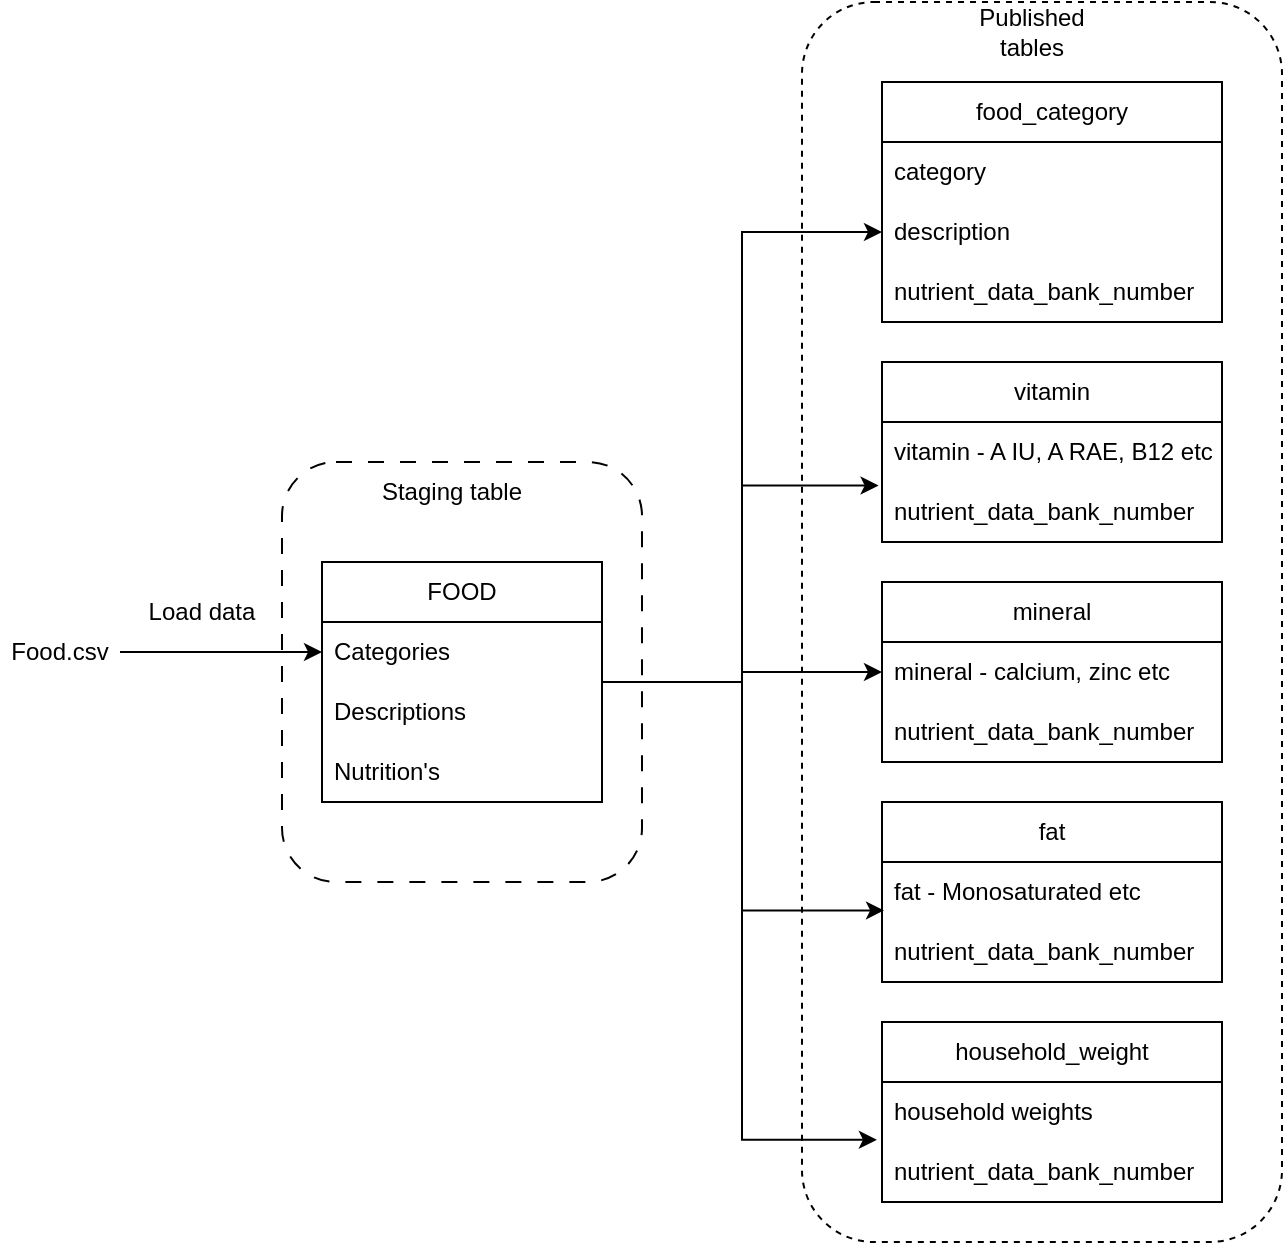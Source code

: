 <mxfile version="21.1.4" type="device">
  <diagram name="Page-1" id="pdrf2RJAouVzkcvB887N">
    <mxGraphModel dx="1221" dy="711" grid="1" gridSize="10" guides="1" tooltips="1" connect="1" arrows="1" fold="1" page="1" pageScale="1" pageWidth="850" pageHeight="1100" math="0" shadow="0">
      <root>
        <mxCell id="0" />
        <mxCell id="1" parent="0" />
        <mxCell id="mlFHWBQp_KcMqicP85eX-45" value="" style="rounded=1;whiteSpace=wrap;html=1;dashed=1;" vertex="1" parent="1">
          <mxGeometry x="470" y="20" width="240" height="620" as="geometry" />
        </mxCell>
        <mxCell id="mlFHWBQp_KcMqicP85eX-43" value="" style="rounded=1;whiteSpace=wrap;html=1;dashed=1;dashPattern=8 8;" vertex="1" parent="1">
          <mxGeometry x="210" y="250" width="180" height="210" as="geometry" />
        </mxCell>
        <mxCell id="mlFHWBQp_KcMqicP85eX-32" style="edgeStyle=orthogonalEdgeStyle;rounded=0;orthogonalLoop=1;jettySize=auto;html=1;entryX=-0.01;entryY=1.059;entryDx=0;entryDy=0;entryPerimeter=0;" edge="1" parent="1" source="mlFHWBQp_KcMqicP85eX-1" target="mlFHWBQp_KcMqicP85eX-16">
          <mxGeometry relative="1" as="geometry">
            <Array as="points">
              <mxPoint x="440" y="360" />
              <mxPoint x="440" y="262" />
            </Array>
          </mxGeometry>
        </mxCell>
        <mxCell id="mlFHWBQp_KcMqicP85eX-33" style="edgeStyle=orthogonalEdgeStyle;rounded=0;orthogonalLoop=1;jettySize=auto;html=1;entryX=0.006;entryY=0.807;entryDx=0;entryDy=0;entryPerimeter=0;" edge="1" parent="1" source="mlFHWBQp_KcMqicP85eX-1" target="mlFHWBQp_KcMqicP85eX-23">
          <mxGeometry relative="1" as="geometry">
            <Array as="points">
              <mxPoint x="440" y="360" />
              <mxPoint x="440" y="474" />
            </Array>
          </mxGeometry>
        </mxCell>
        <mxCell id="mlFHWBQp_KcMqicP85eX-39" style="edgeStyle=orthogonalEdgeStyle;rounded=0;orthogonalLoop=1;jettySize=auto;html=1;entryX=0;entryY=0.5;entryDx=0;entryDy=0;" edge="1" parent="1" source="mlFHWBQp_KcMqicP85eX-1" target="mlFHWBQp_KcMqicP85eX-13">
          <mxGeometry relative="1" as="geometry">
            <Array as="points">
              <mxPoint x="440" y="360" />
              <mxPoint x="440" y="135" />
            </Array>
          </mxGeometry>
        </mxCell>
        <mxCell id="mlFHWBQp_KcMqicP85eX-40" style="edgeStyle=orthogonalEdgeStyle;rounded=0;orthogonalLoop=1;jettySize=auto;html=1;entryX=-0.015;entryY=0.963;entryDx=0;entryDy=0;entryPerimeter=0;" edge="1" parent="1" source="mlFHWBQp_KcMqicP85eX-1" target="mlFHWBQp_KcMqicP85eX-26">
          <mxGeometry relative="1" as="geometry">
            <Array as="points">
              <mxPoint x="440" y="360" />
              <mxPoint x="440" y="589" />
            </Array>
          </mxGeometry>
        </mxCell>
        <mxCell id="mlFHWBQp_KcMqicP85eX-42" style="edgeStyle=orthogonalEdgeStyle;rounded=0;orthogonalLoop=1;jettySize=auto;html=1;entryX=0;entryY=0.5;entryDx=0;entryDy=0;" edge="1" parent="1" source="mlFHWBQp_KcMqicP85eX-1" target="mlFHWBQp_KcMqicP85eX-20">
          <mxGeometry relative="1" as="geometry" />
        </mxCell>
        <mxCell id="mlFHWBQp_KcMqicP85eX-1" value="FOOD" style="swimlane;fontStyle=0;childLayout=stackLayout;horizontal=1;startSize=30;horizontalStack=0;resizeParent=1;resizeParentMax=0;resizeLast=0;collapsible=1;marginBottom=0;whiteSpace=wrap;html=1;" vertex="1" parent="1">
          <mxGeometry x="230" y="300" width="140" height="120" as="geometry" />
        </mxCell>
        <mxCell id="mlFHWBQp_KcMqicP85eX-3" value="Categories" style="text;strokeColor=none;fillColor=none;align=left;verticalAlign=middle;spacingLeft=4;spacingRight=4;overflow=hidden;points=[[0,0.5],[1,0.5]];portConstraint=eastwest;rotatable=0;whiteSpace=wrap;html=1;" vertex="1" parent="mlFHWBQp_KcMqicP85eX-1">
          <mxGeometry y="30" width="140" height="30" as="geometry" />
        </mxCell>
        <mxCell id="mlFHWBQp_KcMqicP85eX-2" value="Descriptions" style="text;strokeColor=none;fillColor=none;align=left;verticalAlign=middle;spacingLeft=4;spacingRight=4;overflow=hidden;points=[[0,0.5],[1,0.5]];portConstraint=eastwest;rotatable=0;whiteSpace=wrap;html=1;" vertex="1" parent="mlFHWBQp_KcMqicP85eX-1">
          <mxGeometry y="60" width="140" height="30" as="geometry" />
        </mxCell>
        <mxCell id="mlFHWBQp_KcMqicP85eX-4" value="Nutrition&#39;s" style="text;strokeColor=none;fillColor=none;align=left;verticalAlign=middle;spacingLeft=4;spacingRight=4;overflow=hidden;points=[[0,0.5],[1,0.5]];portConstraint=eastwest;rotatable=0;whiteSpace=wrap;html=1;" vertex="1" parent="mlFHWBQp_KcMqicP85eX-1">
          <mxGeometry y="90" width="140" height="30" as="geometry" />
        </mxCell>
        <mxCell id="mlFHWBQp_KcMqicP85eX-5" value="" style="shape=image;html=1;verticalAlign=top;verticalLabelPosition=bottom;labelBackgroundColor=#ffffff;imageAspect=0;aspect=fixed;image=https://cdn1.iconfinder.com/data/icons/bootstrap-vol-3/16/filetype-csv-128.png" vertex="1" parent="1">
          <mxGeometry x="85.5" y="360" width="27" height="27" as="geometry" />
        </mxCell>
        <mxCell id="mlFHWBQp_KcMqicP85eX-9" style="edgeStyle=orthogonalEdgeStyle;rounded=0;orthogonalLoop=1;jettySize=auto;html=1;entryX=0;entryY=0.5;entryDx=0;entryDy=0;" edge="1" parent="1" source="mlFHWBQp_KcMqicP85eX-6" target="mlFHWBQp_KcMqicP85eX-3">
          <mxGeometry relative="1" as="geometry" />
        </mxCell>
        <mxCell id="mlFHWBQp_KcMqicP85eX-6" value="Food.csv" style="text;html=1;strokeColor=none;fillColor=none;align=center;verticalAlign=middle;whiteSpace=wrap;rounded=0;" vertex="1" parent="1">
          <mxGeometry x="69" y="330" width="60" height="30" as="geometry" />
        </mxCell>
        <mxCell id="mlFHWBQp_KcMqicP85eX-10" value="Load data" style="text;html=1;strokeColor=none;fillColor=none;align=center;verticalAlign=middle;whiteSpace=wrap;rounded=0;" vertex="1" parent="1">
          <mxGeometry x="140" y="310" width="60" height="30" as="geometry" />
        </mxCell>
        <mxCell id="mlFHWBQp_KcMqicP85eX-11" value="food_category" style="swimlane;fontStyle=0;childLayout=stackLayout;horizontal=1;startSize=30;horizontalStack=0;resizeParent=1;resizeParentMax=0;resizeLast=0;collapsible=1;marginBottom=0;whiteSpace=wrap;html=1;" vertex="1" parent="1">
          <mxGeometry x="510" y="60" width="170" height="120" as="geometry" />
        </mxCell>
        <mxCell id="mlFHWBQp_KcMqicP85eX-12" value="category" style="text;strokeColor=none;fillColor=none;align=left;verticalAlign=middle;spacingLeft=4;spacingRight=4;overflow=hidden;points=[[0,0.5],[1,0.5]];portConstraint=eastwest;rotatable=0;whiteSpace=wrap;html=1;" vertex="1" parent="mlFHWBQp_KcMqicP85eX-11">
          <mxGeometry y="30" width="170" height="30" as="geometry" />
        </mxCell>
        <mxCell id="mlFHWBQp_KcMqicP85eX-13" value="description" style="text;strokeColor=none;fillColor=none;align=left;verticalAlign=middle;spacingLeft=4;spacingRight=4;overflow=hidden;points=[[0,0.5],[1,0.5]];portConstraint=eastwest;rotatable=0;whiteSpace=wrap;html=1;" vertex="1" parent="mlFHWBQp_KcMqicP85eX-11">
          <mxGeometry y="60" width="170" height="30" as="geometry" />
        </mxCell>
        <mxCell id="mlFHWBQp_KcMqicP85eX-14" value="nutrient_data_bank_number" style="text;strokeColor=none;fillColor=none;align=left;verticalAlign=middle;spacingLeft=4;spacingRight=4;overflow=hidden;points=[[0,0.5],[1,0.5]];portConstraint=eastwest;rotatable=0;whiteSpace=wrap;html=1;" vertex="1" parent="mlFHWBQp_KcMqicP85eX-11">
          <mxGeometry y="90" width="170" height="30" as="geometry" />
        </mxCell>
        <mxCell id="mlFHWBQp_KcMqicP85eX-15" value="vitamin" style="swimlane;fontStyle=0;childLayout=stackLayout;horizontal=1;startSize=30;horizontalStack=0;resizeParent=1;resizeParentMax=0;resizeLast=0;collapsible=1;marginBottom=0;whiteSpace=wrap;html=1;" vertex="1" parent="1">
          <mxGeometry x="510" y="200" width="170" height="90" as="geometry" />
        </mxCell>
        <mxCell id="mlFHWBQp_KcMqicP85eX-16" value="vitamin - A IU, A RAE, B12 etc" style="text;strokeColor=none;fillColor=none;align=left;verticalAlign=middle;spacingLeft=4;spacingRight=4;overflow=hidden;points=[[0,0.5],[1,0.5]];portConstraint=eastwest;rotatable=0;whiteSpace=wrap;html=1;" vertex="1" parent="mlFHWBQp_KcMqicP85eX-15">
          <mxGeometry y="30" width="170" height="30" as="geometry" />
        </mxCell>
        <mxCell id="mlFHWBQp_KcMqicP85eX-18" value="nutrient_data_bank_number" style="text;strokeColor=none;fillColor=none;align=left;verticalAlign=middle;spacingLeft=4;spacingRight=4;overflow=hidden;points=[[0,0.5],[1,0.5]];portConstraint=eastwest;rotatable=0;whiteSpace=wrap;html=1;" vertex="1" parent="mlFHWBQp_KcMqicP85eX-15">
          <mxGeometry y="60" width="170" height="30" as="geometry" />
        </mxCell>
        <mxCell id="mlFHWBQp_KcMqicP85eX-19" value="mineral" style="swimlane;fontStyle=0;childLayout=stackLayout;horizontal=1;startSize=30;horizontalStack=0;resizeParent=1;resizeParentMax=0;resizeLast=0;collapsible=1;marginBottom=0;whiteSpace=wrap;html=1;" vertex="1" parent="1">
          <mxGeometry x="510" y="310" width="170" height="90" as="geometry" />
        </mxCell>
        <mxCell id="mlFHWBQp_KcMqicP85eX-20" value="mineral - calcium, zinc etc" style="text;strokeColor=none;fillColor=none;align=left;verticalAlign=middle;spacingLeft=4;spacingRight=4;overflow=hidden;points=[[0,0.5],[1,0.5]];portConstraint=eastwest;rotatable=0;whiteSpace=wrap;html=1;" vertex="1" parent="mlFHWBQp_KcMqicP85eX-19">
          <mxGeometry y="30" width="170" height="30" as="geometry" />
        </mxCell>
        <mxCell id="mlFHWBQp_KcMqicP85eX-21" value="nutrient_data_bank_number" style="text;strokeColor=none;fillColor=none;align=left;verticalAlign=middle;spacingLeft=4;spacingRight=4;overflow=hidden;points=[[0,0.5],[1,0.5]];portConstraint=eastwest;rotatable=0;whiteSpace=wrap;html=1;" vertex="1" parent="mlFHWBQp_KcMqicP85eX-19">
          <mxGeometry y="60" width="170" height="30" as="geometry" />
        </mxCell>
        <mxCell id="mlFHWBQp_KcMqicP85eX-22" value="fat" style="swimlane;fontStyle=0;childLayout=stackLayout;horizontal=1;startSize=30;horizontalStack=0;resizeParent=1;resizeParentMax=0;resizeLast=0;collapsible=1;marginBottom=0;whiteSpace=wrap;html=1;" vertex="1" parent="1">
          <mxGeometry x="510" y="420" width="170" height="90" as="geometry" />
        </mxCell>
        <mxCell id="mlFHWBQp_KcMqicP85eX-23" value="fat -&amp;nbsp;Monosaturated&amp;nbsp;&lt;span style=&quot;background-color: initial;&quot;&gt;etc&lt;/span&gt;" style="text;strokeColor=none;fillColor=none;align=left;verticalAlign=middle;spacingLeft=4;spacingRight=4;overflow=hidden;points=[[0,0.5],[1,0.5]];portConstraint=eastwest;rotatable=0;whiteSpace=wrap;html=1;" vertex="1" parent="mlFHWBQp_KcMqicP85eX-22">
          <mxGeometry y="30" width="170" height="30" as="geometry" />
        </mxCell>
        <mxCell id="mlFHWBQp_KcMqicP85eX-24" value="nutrient_data_bank_number" style="text;strokeColor=none;fillColor=none;align=left;verticalAlign=middle;spacingLeft=4;spacingRight=4;overflow=hidden;points=[[0,0.5],[1,0.5]];portConstraint=eastwest;rotatable=0;whiteSpace=wrap;html=1;" vertex="1" parent="mlFHWBQp_KcMqicP85eX-22">
          <mxGeometry y="60" width="170" height="30" as="geometry" />
        </mxCell>
        <mxCell id="mlFHWBQp_KcMqicP85eX-25" value="household_weight" style="swimlane;fontStyle=0;childLayout=stackLayout;horizontal=1;startSize=30;horizontalStack=0;resizeParent=1;resizeParentMax=0;resizeLast=0;collapsible=1;marginBottom=0;whiteSpace=wrap;html=1;" vertex="1" parent="1">
          <mxGeometry x="510" y="530" width="170" height="90" as="geometry" />
        </mxCell>
        <mxCell id="mlFHWBQp_KcMqicP85eX-26" value="household weights" style="text;strokeColor=none;fillColor=none;align=left;verticalAlign=middle;spacingLeft=4;spacingRight=4;overflow=hidden;points=[[0,0.5],[1,0.5]];portConstraint=eastwest;rotatable=0;whiteSpace=wrap;html=1;" vertex="1" parent="mlFHWBQp_KcMqicP85eX-25">
          <mxGeometry y="30" width="170" height="30" as="geometry" />
        </mxCell>
        <mxCell id="mlFHWBQp_KcMqicP85eX-27" value="nutrient_data_bank_number" style="text;strokeColor=none;fillColor=none;align=left;verticalAlign=middle;spacingLeft=4;spacingRight=4;overflow=hidden;points=[[0,0.5],[1,0.5]];portConstraint=eastwest;rotatable=0;whiteSpace=wrap;html=1;" vertex="1" parent="mlFHWBQp_KcMqicP85eX-25">
          <mxGeometry y="60" width="170" height="30" as="geometry" />
        </mxCell>
        <mxCell id="mlFHWBQp_KcMqicP85eX-44" value="Staging table" style="text;html=1;strokeColor=none;fillColor=none;align=center;verticalAlign=middle;whiteSpace=wrap;rounded=0;" vertex="1" parent="1">
          <mxGeometry x="250" y="250" width="90" height="30" as="geometry" />
        </mxCell>
        <mxCell id="mlFHWBQp_KcMqicP85eX-46" value="Published tables" style="text;html=1;strokeColor=none;fillColor=none;align=center;verticalAlign=middle;whiteSpace=wrap;rounded=0;" vertex="1" parent="1">
          <mxGeometry x="540" y="20" width="90" height="30" as="geometry" />
        </mxCell>
      </root>
    </mxGraphModel>
  </diagram>
</mxfile>
